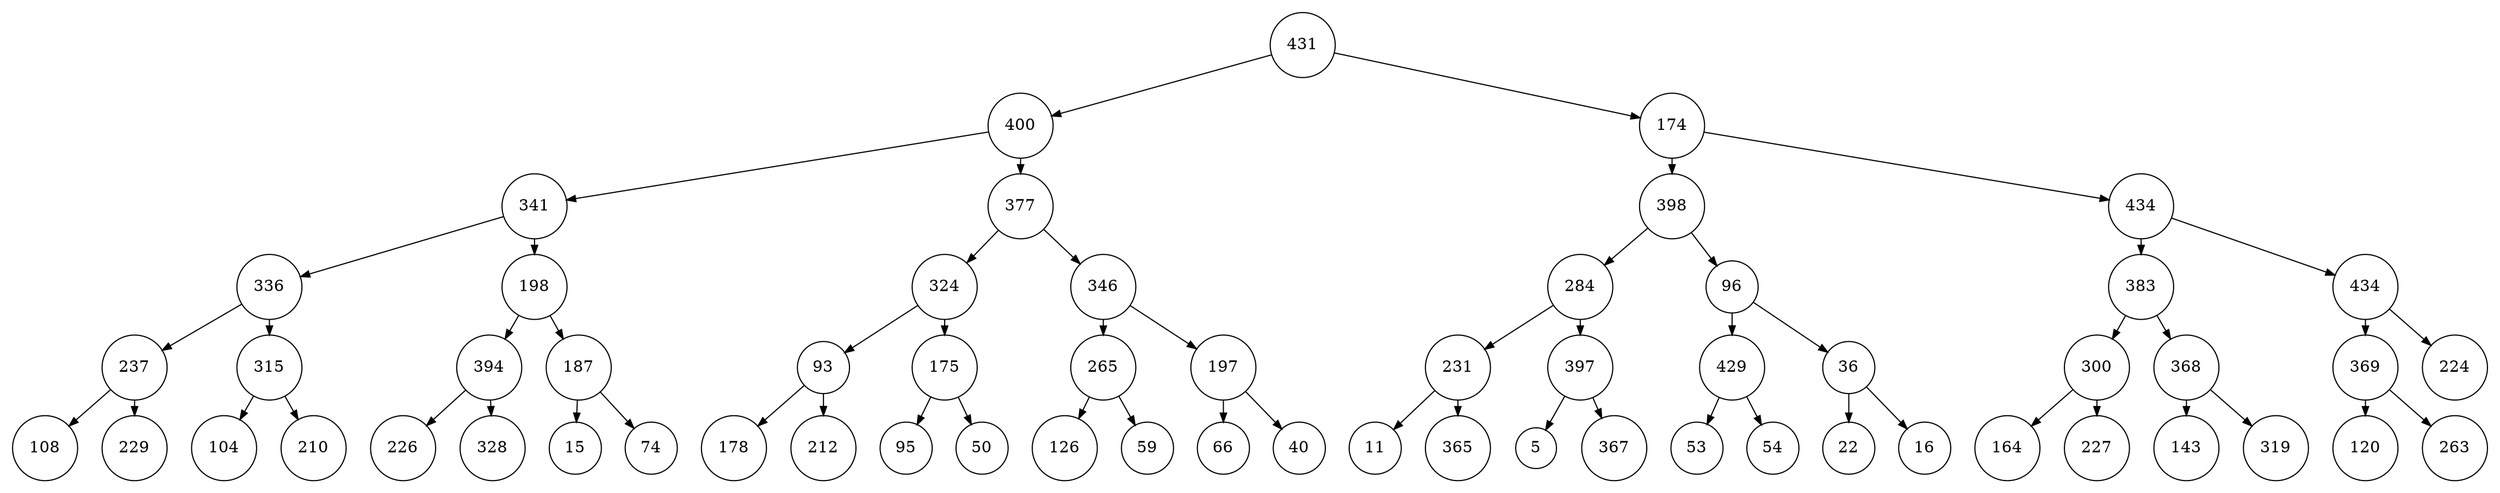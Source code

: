 
    digraph G {
    nodesep=0.3;
    ranksep=0.2;
    margin=0.1;
    node [shape=circle];
    edge [arrowsize=0.8];
    1 -> 2[side=left];
1 -> 3;
2 -> 4[side=left];
2 -> 5;
3 -> 6[side=left];
3 -> 7;
4 -> 8[side=left];
4 -> 9;
5 -> 10[side=left];
5 -> 11;
6 -> 12[side=left];
6 -> 13;
7 -> 14[side=left];
7 -> 15;
8 -> 16[side=left];
8 -> 17;
9 -> 18[side=left];
9 -> 19;
10 -> 20[side=left];
10 -> 21;
11 -> 22[side=left];
11 -> 23;
12 -> 24[side=left];
12 -> 25;
13 -> 26[side=left];
13 -> 27;
14 -> 28[side=left];
14 -> 29;
15 -> 30[side=left];
15 -> 31;
16 -> 32[side=left];
16 -> 33;
17 -> 34[side=left];
17 -> 35;
18 -> 36[side=left];
18 -> 37;
19 -> 38[side=left];
19 -> 39;
20 -> 40[side=left];
20 -> 41;
21 -> 42[side=left];
21 -> 43;
22 -> 44[side=left];
22 -> 45;
23 -> 46[side=left];
23 -> 47;
24 -> 48[side=left];
24 -> 49;
25 -> 50[side=left];
25 -> 51;
26 -> 52[side=left];
26 -> 53;
27 -> 54[side=left];
27 -> 55;
28 -> 56[side=left];
28 -> 57;
29 -> 58[side=left];
29 -> 59;
30 -> 60[side=left];
30 -> 61;
1[label="431"]
2[label="400"]
3[label="174"]
4[label="341"]
5[label="377"]
6[label="398"]
7[label="434"]
8[label="336"]
9[label="198"]
10[label="324"]
11[label="346"]
12[label="284"]
13[label="96"]
14[label="383"]
15[label="434"]
16[label="237"]
17[label="315"]
18[label="394"]
19[label="187"]
20[label="93"]
21[label="175"]
22[label="265"]
23[label="197"]
24[label="231"]
25[label="397"]
26[label="429"]
27[label="36"]
28[label="300"]
29[label="368"]
30[label="369"]
31[label="224"]
32[label="108"]
33[label="229"]
34[label="104"]
35[label="210"]
36[label="226"]
37[label="328"]
38[label="15"]
39[label="74"]
40[label="178"]
41[label="212"]
42[label="95"]
43[label="50"]
44[label="126"]
45[label="59"]
46[label="66"]
47[label="40"]
48[label="11"]
49[label="365"]
50[label="5"]
51[label="367"]
52[label="53"]
53[label="54"]
54[label="22"]
55[label="16"]
56[label="164"]
57[label="227"]
58[label="143"]
59[label="319"]
60[label="120"]
61[label="263"]}